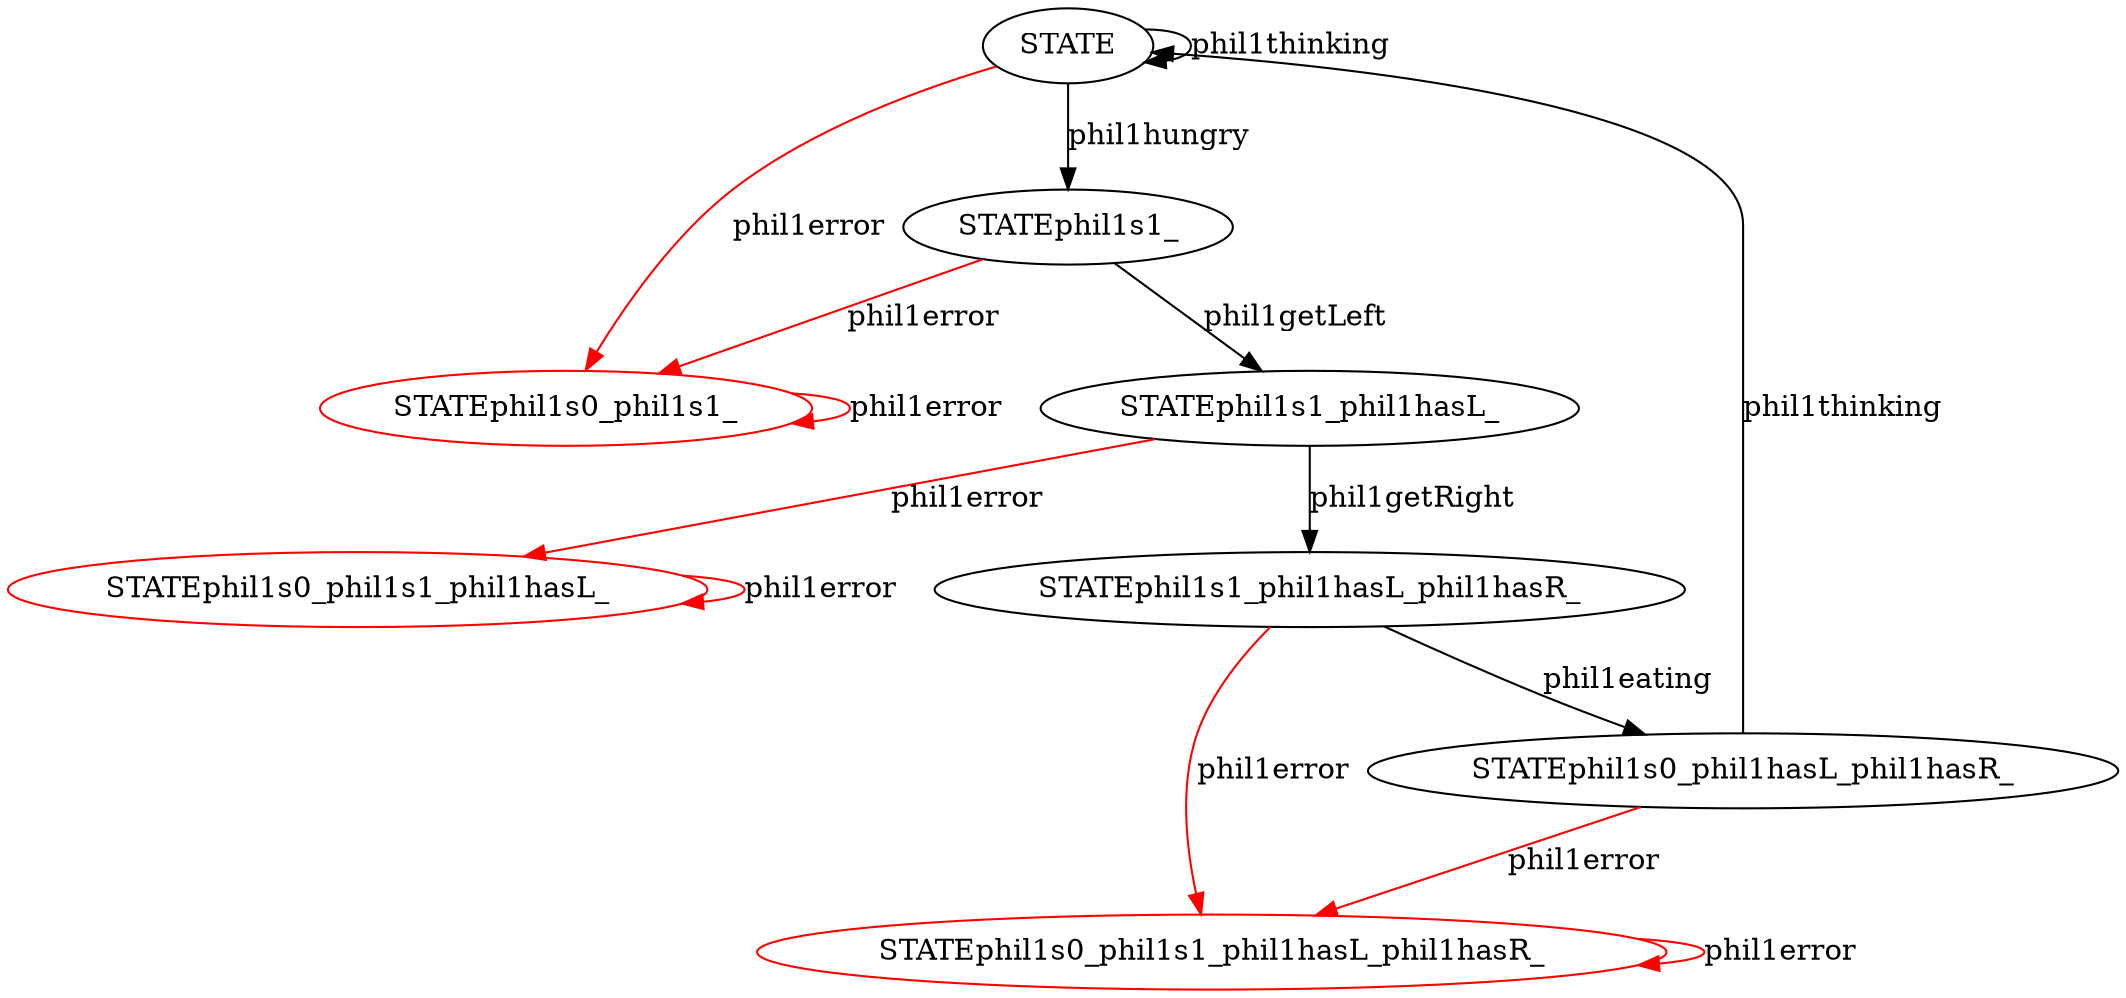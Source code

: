 digraph model {

    STATE -> STATEphil1s0_phil1s1_ [color="red",label = "phil1error"];
    STATE -> STATE [label = "phil1thinking"];
    STATE -> STATEphil1s1_ [label = "phil1hungry"];
    STATEphil1s1_ -> STATEphil1s0_phil1s1_ [color="red",label = "phil1error"];
    STATEphil1s1_ -> STATEphil1s1_phil1hasL_ [label = "phil1getLeft"];
    STATEphil1s0_phil1s1_ [color="red"];
    STATEphil1s0_phil1s1_ -> STATEphil1s0_phil1s1_ [color="red",label = "phil1error"];
    STATEphil1s1_phil1hasL_ -> STATEphil1s0_phil1s1_phil1hasL_ [color="red",label = "phil1error"];
    STATEphil1s1_phil1hasL_ -> STATEphil1s1_phil1hasL_phil1hasR_ [label = "phil1getRight"];
    STATEphil1s1_phil1hasL_phil1hasR_ -> STATEphil1s0_phil1s1_phil1hasL_phil1hasR_ [color="red",label = "phil1error"];
    STATEphil1s1_phil1hasL_phil1hasR_ -> STATEphil1s0_phil1hasL_phil1hasR_ [label = "phil1eating"];
    STATEphil1s0_phil1s1_phil1hasL_ [color="red"];
    STATEphil1s0_phil1s1_phil1hasL_ -> STATEphil1s0_phil1s1_phil1hasL_ [color="red",label = "phil1error"];
    STATEphil1s0_phil1hasL_phil1hasR_ -> STATEphil1s0_phil1s1_phil1hasL_phil1hasR_ [color="red",label = "phil1error"];
    STATEphil1s0_phil1hasL_phil1hasR_ -> STATE [label = "phil1thinking"];
    STATEphil1s0_phil1s1_phil1hasL_phil1hasR_ [color="red"];
    STATEphil1s0_phil1s1_phil1hasL_phil1hasR_ -> STATEphil1s0_phil1s1_phil1hasL_phil1hasR_ [color="red",label = "phil1error"];

}
